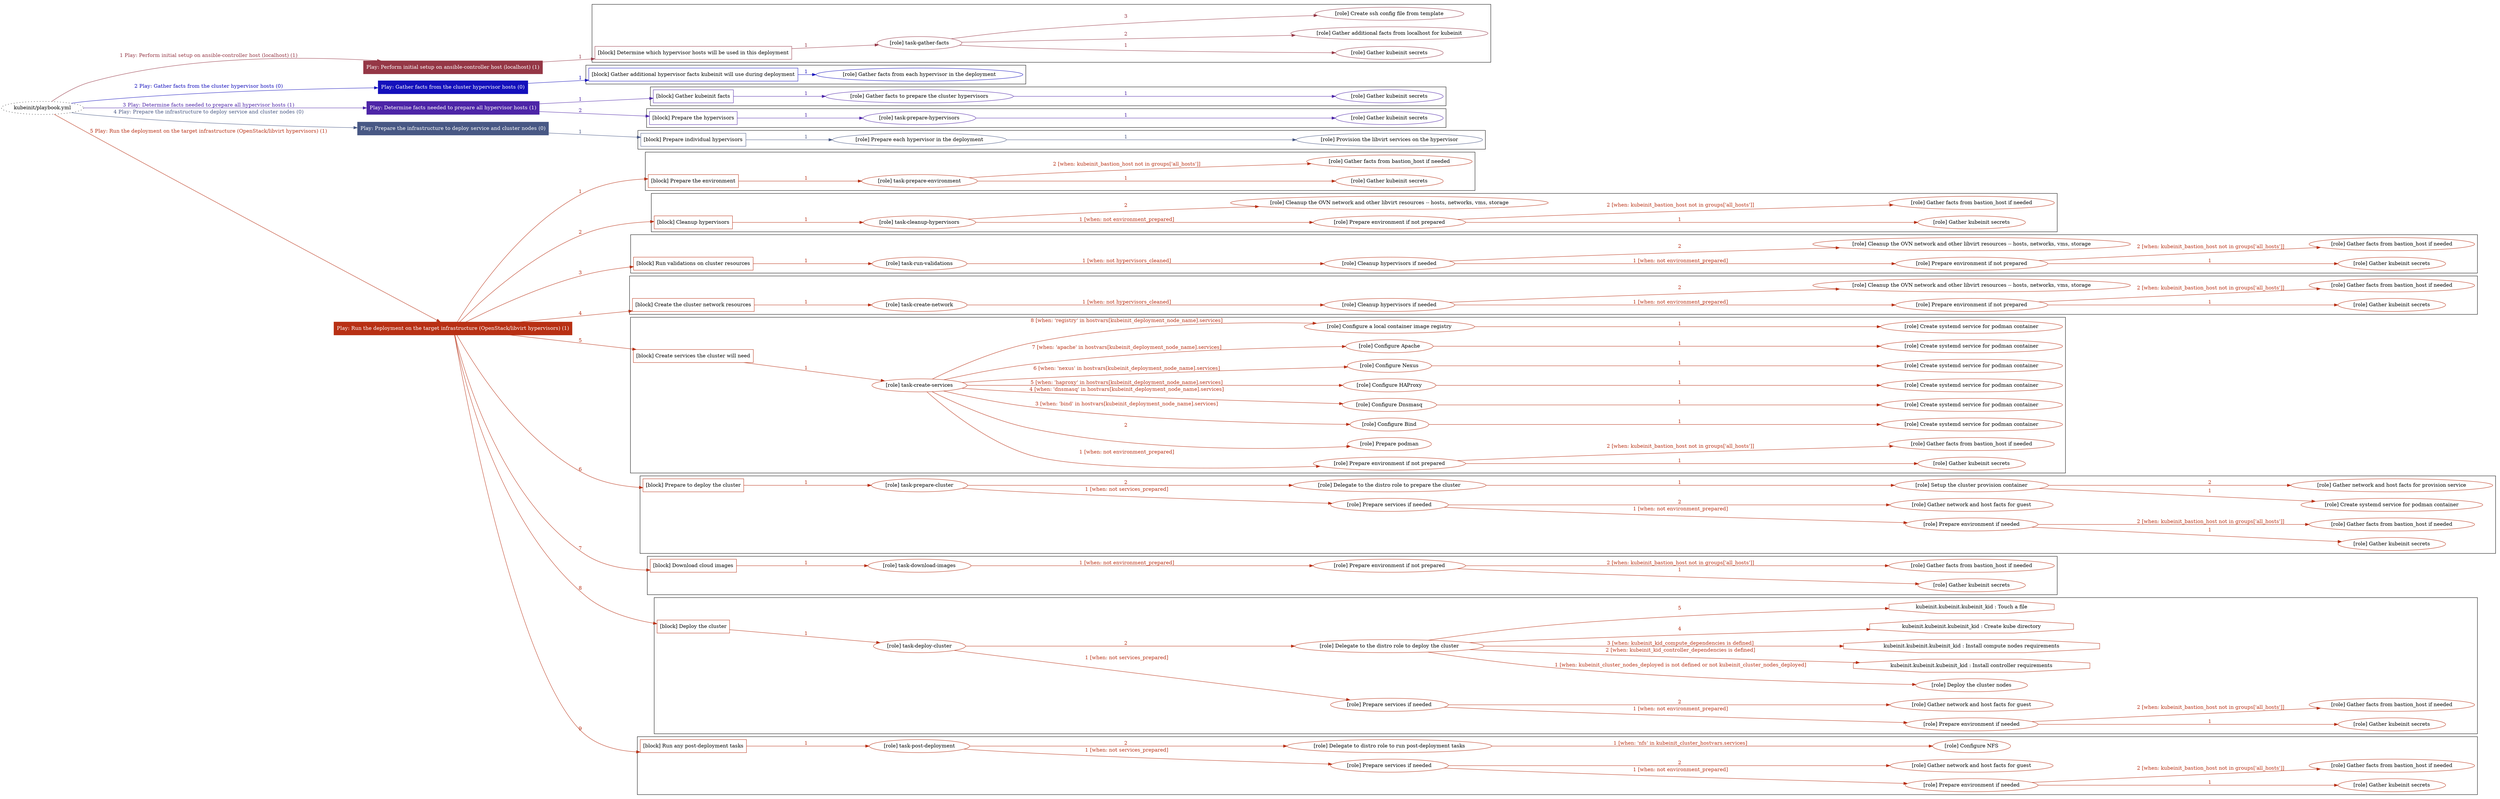 digraph {
	graph [concentrate=true ordering=in rankdir=LR ratio=fill]
	edge [esep=5 sep=10]
	"kubeinit/playbook.yml" [URL="/home/runner/work/kubeinit/kubeinit/kubeinit/playbook.yml" id=playbook_8ea7d942 style=dotted]
	"kubeinit/playbook.yml" -> play_f130d315 [label="1 Play: Perform initial setup on ansible-controller host (localhost) (1)" color="#953746" fontcolor="#953746" id=edge_play_f130d315 labeltooltip="1 Play: Perform initial setup on ansible-controller host (localhost) (1)" tooltip="1 Play: Perform initial setup on ansible-controller host (localhost) (1)"]
	subgraph "Play: Perform initial setup on ansible-controller host (localhost) (1)" {
		play_f130d315 [label="Play: Perform initial setup on ansible-controller host (localhost) (1)" URL="/home/runner/work/kubeinit/kubeinit/kubeinit/playbook.yml" color="#953746" fontcolor="#ffffff" id=play_f130d315 shape=box style=filled tooltip=localhost]
		play_f130d315 -> block_26cb4e26 [label=1 color="#953746" fontcolor="#953746" id=edge_block_26cb4e26 labeltooltip=1 tooltip=1]
		subgraph cluster_block_26cb4e26 {
			block_26cb4e26 [label="[block] Determine which hypervisor hosts will be used in this deployment" URL="/home/runner/work/kubeinit/kubeinit/kubeinit/playbook.yml" color="#953746" id=block_26cb4e26 labeltooltip="Determine which hypervisor hosts will be used in this deployment" shape=box tooltip="Determine which hypervisor hosts will be used in this deployment"]
			block_26cb4e26 -> role_0c1b9447 [label="1 " color="#953746" fontcolor="#953746" id=edge_role_0c1b9447 labeltooltip="1 " tooltip="1 "]
			subgraph "task-gather-facts" {
				role_0c1b9447 [label="[role] task-gather-facts" URL="/home/runner/work/kubeinit/kubeinit/kubeinit/playbook.yml" color="#953746" id=role_0c1b9447 tooltip="task-gather-facts"]
				role_0c1b9447 -> role_751133b8 [label="1 " color="#953746" fontcolor="#953746" id=edge_role_751133b8 labeltooltip="1 " tooltip="1 "]
				subgraph "Gather kubeinit secrets" {
					role_751133b8 [label="[role] Gather kubeinit secrets" URL="/home/runner/.ansible/collections/ansible_collections/kubeinit/kubeinit/roles/kubeinit_prepare/tasks/build_hypervisors_group.yml" color="#953746" id=role_751133b8 tooltip="Gather kubeinit secrets"]
				}
				role_0c1b9447 -> role_53ff8271 [label="2 " color="#953746" fontcolor="#953746" id=edge_role_53ff8271 labeltooltip="2 " tooltip="2 "]
				subgraph "Gather additional facts from localhost for kubeinit" {
					role_53ff8271 [label="[role] Gather additional facts from localhost for kubeinit" URL="/home/runner/.ansible/collections/ansible_collections/kubeinit/kubeinit/roles/kubeinit_prepare/tasks/build_hypervisors_group.yml" color="#953746" id=role_53ff8271 tooltip="Gather additional facts from localhost for kubeinit"]
				}
				role_0c1b9447 -> role_d61442e1 [label="3 " color="#953746" fontcolor="#953746" id=edge_role_d61442e1 labeltooltip="3 " tooltip="3 "]
				subgraph "Create ssh config file from template" {
					role_d61442e1 [label="[role] Create ssh config file from template" URL="/home/runner/.ansible/collections/ansible_collections/kubeinit/kubeinit/roles/kubeinit_prepare/tasks/build_hypervisors_group.yml" color="#953746" id=role_d61442e1 tooltip="Create ssh config file from template"]
				}
			}
		}
	}
	"kubeinit/playbook.yml" -> play_4f2919ca [label="2 Play: Gather facts from the cluster hypervisor hosts (0)" color="#1410bc" fontcolor="#1410bc" id=edge_play_4f2919ca labeltooltip="2 Play: Gather facts from the cluster hypervisor hosts (0)" tooltip="2 Play: Gather facts from the cluster hypervisor hosts (0)"]
	subgraph "Play: Gather facts from the cluster hypervisor hosts (0)" {
		play_4f2919ca [label="Play: Gather facts from the cluster hypervisor hosts (0)" URL="/home/runner/work/kubeinit/kubeinit/kubeinit/playbook.yml" color="#1410bc" fontcolor="#ffffff" id=play_4f2919ca shape=box style=filled tooltip="Play: Gather facts from the cluster hypervisor hosts (0)"]
		play_4f2919ca -> block_324ec9d0 [label=1 color="#1410bc" fontcolor="#1410bc" id=edge_block_324ec9d0 labeltooltip=1 tooltip=1]
		subgraph cluster_block_324ec9d0 {
			block_324ec9d0 [label="[block] Gather additional hypervisor facts kubeinit will use during deployment" URL="/home/runner/work/kubeinit/kubeinit/kubeinit/playbook.yml" color="#1410bc" id=block_324ec9d0 labeltooltip="Gather additional hypervisor facts kubeinit will use during deployment" shape=box tooltip="Gather additional hypervisor facts kubeinit will use during deployment"]
			block_324ec9d0 -> role_fff712f8 [label="1 " color="#1410bc" fontcolor="#1410bc" id=edge_role_fff712f8 labeltooltip="1 " tooltip="1 "]
			subgraph "Gather facts from each hypervisor in the deployment" {
				role_fff712f8 [label="[role] Gather facts from each hypervisor in the deployment" URL="/home/runner/work/kubeinit/kubeinit/kubeinit/playbook.yml" color="#1410bc" id=role_fff712f8 tooltip="Gather facts from each hypervisor in the deployment"]
			}
		}
	}
	"kubeinit/playbook.yml" -> play_ff58d202 [label="3 Play: Determine facts needed to prepare all hypervisor hosts (1)" color="#4d25a7" fontcolor="#4d25a7" id=edge_play_ff58d202 labeltooltip="3 Play: Determine facts needed to prepare all hypervisor hosts (1)" tooltip="3 Play: Determine facts needed to prepare all hypervisor hosts (1)"]
	subgraph "Play: Determine facts needed to prepare all hypervisor hosts (1)" {
		play_ff58d202 [label="Play: Determine facts needed to prepare all hypervisor hosts (1)" URL="/home/runner/work/kubeinit/kubeinit/kubeinit/playbook.yml" color="#4d25a7" fontcolor="#ffffff" id=play_ff58d202 shape=box style=filled tooltip=localhost]
		play_ff58d202 -> block_8d6ff785 [label=1 color="#4d25a7" fontcolor="#4d25a7" id=edge_block_8d6ff785 labeltooltip=1 tooltip=1]
		subgraph cluster_block_8d6ff785 {
			block_8d6ff785 [label="[block] Gather kubeinit facts" URL="/home/runner/work/kubeinit/kubeinit/kubeinit/playbook.yml" color="#4d25a7" id=block_8d6ff785 labeltooltip="Gather kubeinit facts" shape=box tooltip="Gather kubeinit facts"]
			block_8d6ff785 -> role_b87a874c [label="1 " color="#4d25a7" fontcolor="#4d25a7" id=edge_role_b87a874c labeltooltip="1 " tooltip="1 "]
			subgraph "Gather facts to prepare the cluster hypervisors" {
				role_b87a874c [label="[role] Gather facts to prepare the cluster hypervisors" URL="/home/runner/work/kubeinit/kubeinit/kubeinit/playbook.yml" color="#4d25a7" id=role_b87a874c tooltip="Gather facts to prepare the cluster hypervisors"]
				role_b87a874c -> role_85b72e4e [label="1 " color="#4d25a7" fontcolor="#4d25a7" id=edge_role_85b72e4e labeltooltip="1 " tooltip="1 "]
				subgraph "Gather kubeinit secrets" {
					role_85b72e4e [label="[role] Gather kubeinit secrets" URL="/home/runner/.ansible/collections/ansible_collections/kubeinit/kubeinit/roles/kubeinit_prepare/tasks/gather_kubeinit_facts.yml" color="#4d25a7" id=role_85b72e4e tooltip="Gather kubeinit secrets"]
				}
			}
		}
		play_ff58d202 -> block_c3bbb286 [label=2 color="#4d25a7" fontcolor="#4d25a7" id=edge_block_c3bbb286 labeltooltip=2 tooltip=2]
		subgraph cluster_block_c3bbb286 {
			block_c3bbb286 [label="[block] Prepare the hypervisors" URL="/home/runner/work/kubeinit/kubeinit/kubeinit/playbook.yml" color="#4d25a7" id=block_c3bbb286 labeltooltip="Prepare the hypervisors" shape=box tooltip="Prepare the hypervisors"]
			block_c3bbb286 -> role_7663d0de [label="1 " color="#4d25a7" fontcolor="#4d25a7" id=edge_role_7663d0de labeltooltip="1 " tooltip="1 "]
			subgraph "task-prepare-hypervisors" {
				role_7663d0de [label="[role] task-prepare-hypervisors" URL="/home/runner/work/kubeinit/kubeinit/kubeinit/playbook.yml" color="#4d25a7" id=role_7663d0de tooltip="task-prepare-hypervisors"]
				role_7663d0de -> role_f4c70a61 [label="1 " color="#4d25a7" fontcolor="#4d25a7" id=edge_role_f4c70a61 labeltooltip="1 " tooltip="1 "]
				subgraph "Gather kubeinit secrets" {
					role_f4c70a61 [label="[role] Gather kubeinit secrets" URL="/home/runner/.ansible/collections/ansible_collections/kubeinit/kubeinit/roles/kubeinit_prepare/tasks/gather_kubeinit_facts.yml" color="#4d25a7" id=role_f4c70a61 tooltip="Gather kubeinit secrets"]
				}
			}
		}
	}
	"kubeinit/playbook.yml" -> play_a305a1fb [label="4 Play: Prepare the infrastructure to deploy service and cluster nodes (0)" color="#485884" fontcolor="#485884" id=edge_play_a305a1fb labeltooltip="4 Play: Prepare the infrastructure to deploy service and cluster nodes (0)" tooltip="4 Play: Prepare the infrastructure to deploy service and cluster nodes (0)"]
	subgraph "Play: Prepare the infrastructure to deploy service and cluster nodes (0)" {
		play_a305a1fb [label="Play: Prepare the infrastructure to deploy service and cluster nodes (0)" URL="/home/runner/work/kubeinit/kubeinit/kubeinit/playbook.yml" color="#485884" fontcolor="#ffffff" id=play_a305a1fb shape=box style=filled tooltip="Play: Prepare the infrastructure to deploy service and cluster nodes (0)"]
		play_a305a1fb -> block_5b205de3 [label=1 color="#485884" fontcolor="#485884" id=edge_block_5b205de3 labeltooltip=1 tooltip=1]
		subgraph cluster_block_5b205de3 {
			block_5b205de3 [label="[block] Prepare individual hypervisors" URL="/home/runner/work/kubeinit/kubeinit/kubeinit/playbook.yml" color="#485884" id=block_5b205de3 labeltooltip="Prepare individual hypervisors" shape=box tooltip="Prepare individual hypervisors"]
			block_5b205de3 -> role_e2296b80 [label="1 " color="#485884" fontcolor="#485884" id=edge_role_e2296b80 labeltooltip="1 " tooltip="1 "]
			subgraph "Prepare each hypervisor in the deployment" {
				role_e2296b80 [label="[role] Prepare each hypervisor in the deployment" URL="/home/runner/work/kubeinit/kubeinit/kubeinit/playbook.yml" color="#485884" id=role_e2296b80 tooltip="Prepare each hypervisor in the deployment"]
				role_e2296b80 -> role_824966e6 [label="1 " color="#485884" fontcolor="#485884" id=edge_role_824966e6 labeltooltip="1 " tooltip="1 "]
				subgraph "Provision the libvirt services on the hypervisor" {
					role_824966e6 [label="[role] Provision the libvirt services on the hypervisor" URL="/home/runner/.ansible/collections/ansible_collections/kubeinit/kubeinit/roles/kubeinit_prepare/tasks/prepare_hypervisor.yml" color="#485884" id=role_824966e6 tooltip="Provision the libvirt services on the hypervisor"]
				}
			}
		}
	}
	"kubeinit/playbook.yml" -> play_93a418ee [label="5 Play: Run the deployment on the target infrastructure (OpenStack/libvirt hypervisors) (1)" color="#b83014" fontcolor="#b83014" id=edge_play_93a418ee labeltooltip="5 Play: Run the deployment on the target infrastructure (OpenStack/libvirt hypervisors) (1)" tooltip="5 Play: Run the deployment on the target infrastructure (OpenStack/libvirt hypervisors) (1)"]
	subgraph "Play: Run the deployment on the target infrastructure (OpenStack/libvirt hypervisors) (1)" {
		play_93a418ee [label="Play: Run the deployment on the target infrastructure (OpenStack/libvirt hypervisors) (1)" URL="/home/runner/work/kubeinit/kubeinit/kubeinit/playbook.yml" color="#b83014" fontcolor="#ffffff" id=play_93a418ee shape=box style=filled tooltip=localhost]
		play_93a418ee -> block_9928f734 [label=1 color="#b83014" fontcolor="#b83014" id=edge_block_9928f734 labeltooltip=1 tooltip=1]
		subgraph cluster_block_9928f734 {
			block_9928f734 [label="[block] Prepare the environment" URL="/home/runner/work/kubeinit/kubeinit/kubeinit/playbook.yml" color="#b83014" id=block_9928f734 labeltooltip="Prepare the environment" shape=box tooltip="Prepare the environment"]
			block_9928f734 -> role_8c711b90 [label="1 " color="#b83014" fontcolor="#b83014" id=edge_role_8c711b90 labeltooltip="1 " tooltip="1 "]
			subgraph "task-prepare-environment" {
				role_8c711b90 [label="[role] task-prepare-environment" URL="/home/runner/work/kubeinit/kubeinit/kubeinit/playbook.yml" color="#b83014" id=role_8c711b90 tooltip="task-prepare-environment"]
				role_8c711b90 -> role_2d9e2600 [label="1 " color="#b83014" fontcolor="#b83014" id=edge_role_2d9e2600 labeltooltip="1 " tooltip="1 "]
				subgraph "Gather kubeinit secrets" {
					role_2d9e2600 [label="[role] Gather kubeinit secrets" URL="/home/runner/.ansible/collections/ansible_collections/kubeinit/kubeinit/roles/kubeinit_prepare/tasks/gather_kubeinit_facts.yml" color="#b83014" id=role_2d9e2600 tooltip="Gather kubeinit secrets"]
				}
				role_8c711b90 -> role_d083bb68 [label="2 [when: kubeinit_bastion_host not in groups['all_hosts']]" color="#b83014" fontcolor="#b83014" id=edge_role_d083bb68 labeltooltip="2 [when: kubeinit_bastion_host not in groups['all_hosts']]" tooltip="2 [when: kubeinit_bastion_host not in groups['all_hosts']]"]
				subgraph "Gather facts from bastion_host if needed" {
					role_d083bb68 [label="[role] Gather facts from bastion_host if needed" URL="/home/runner/.ansible/collections/ansible_collections/kubeinit/kubeinit/roles/kubeinit_prepare/tasks/main.yml" color="#b83014" id=role_d083bb68 tooltip="Gather facts from bastion_host if needed"]
				}
			}
		}
		play_93a418ee -> block_9178cb59 [label=2 color="#b83014" fontcolor="#b83014" id=edge_block_9178cb59 labeltooltip=2 tooltip=2]
		subgraph cluster_block_9178cb59 {
			block_9178cb59 [label="[block] Cleanup hypervisors" URL="/home/runner/work/kubeinit/kubeinit/kubeinit/playbook.yml" color="#b83014" id=block_9178cb59 labeltooltip="Cleanup hypervisors" shape=box tooltip="Cleanup hypervisors"]
			block_9178cb59 -> role_a16bb2f3 [label="1 " color="#b83014" fontcolor="#b83014" id=edge_role_a16bb2f3 labeltooltip="1 " tooltip="1 "]
			subgraph "task-cleanup-hypervisors" {
				role_a16bb2f3 [label="[role] task-cleanup-hypervisors" URL="/home/runner/work/kubeinit/kubeinit/kubeinit/playbook.yml" color="#b83014" id=role_a16bb2f3 tooltip="task-cleanup-hypervisors"]
				role_a16bb2f3 -> role_7713ff7e [label="1 [when: not environment_prepared]" color="#b83014" fontcolor="#b83014" id=edge_role_7713ff7e labeltooltip="1 [when: not environment_prepared]" tooltip="1 [when: not environment_prepared]"]
				subgraph "Prepare environment if not prepared" {
					role_7713ff7e [label="[role] Prepare environment if not prepared" URL="/home/runner/.ansible/collections/ansible_collections/kubeinit/kubeinit/roles/kubeinit_libvirt/tasks/cleanup_hypervisors.yml" color="#b83014" id=role_7713ff7e tooltip="Prepare environment if not prepared"]
					role_7713ff7e -> role_caa78ba1 [label="1 " color="#b83014" fontcolor="#b83014" id=edge_role_caa78ba1 labeltooltip="1 " tooltip="1 "]
					subgraph "Gather kubeinit secrets" {
						role_caa78ba1 [label="[role] Gather kubeinit secrets" URL="/home/runner/.ansible/collections/ansible_collections/kubeinit/kubeinit/roles/kubeinit_prepare/tasks/gather_kubeinit_facts.yml" color="#b83014" id=role_caa78ba1 tooltip="Gather kubeinit secrets"]
					}
					role_7713ff7e -> role_649ea9d4 [label="2 [when: kubeinit_bastion_host not in groups['all_hosts']]" color="#b83014" fontcolor="#b83014" id=edge_role_649ea9d4 labeltooltip="2 [when: kubeinit_bastion_host not in groups['all_hosts']]" tooltip="2 [when: kubeinit_bastion_host not in groups['all_hosts']]"]
					subgraph "Gather facts from bastion_host if needed" {
						role_649ea9d4 [label="[role] Gather facts from bastion_host if needed" URL="/home/runner/.ansible/collections/ansible_collections/kubeinit/kubeinit/roles/kubeinit_prepare/tasks/main.yml" color="#b83014" id=role_649ea9d4 tooltip="Gather facts from bastion_host if needed"]
					}
				}
				role_a16bb2f3 -> role_163f78be [label="2 " color="#b83014" fontcolor="#b83014" id=edge_role_163f78be labeltooltip="2 " tooltip="2 "]
				subgraph "Cleanup the OVN network and other libvirt resources -- hosts, networks, vms, storage" {
					role_163f78be [label="[role] Cleanup the OVN network and other libvirt resources -- hosts, networks, vms, storage" URL="/home/runner/.ansible/collections/ansible_collections/kubeinit/kubeinit/roles/kubeinit_libvirt/tasks/cleanup_hypervisors.yml" color="#b83014" id=role_163f78be tooltip="Cleanup the OVN network and other libvirt resources -- hosts, networks, vms, storage"]
				}
			}
		}
		play_93a418ee -> block_bcd855b2 [label=3 color="#b83014" fontcolor="#b83014" id=edge_block_bcd855b2 labeltooltip=3 tooltip=3]
		subgraph cluster_block_bcd855b2 {
			block_bcd855b2 [label="[block] Run validations on cluster resources" URL="/home/runner/work/kubeinit/kubeinit/kubeinit/playbook.yml" color="#b83014" id=block_bcd855b2 labeltooltip="Run validations on cluster resources" shape=box tooltip="Run validations on cluster resources"]
			block_bcd855b2 -> role_a9ac4c28 [label="1 " color="#b83014" fontcolor="#b83014" id=edge_role_a9ac4c28 labeltooltip="1 " tooltip="1 "]
			subgraph "task-run-validations" {
				role_a9ac4c28 [label="[role] task-run-validations" URL="/home/runner/work/kubeinit/kubeinit/kubeinit/playbook.yml" color="#b83014" id=role_a9ac4c28 tooltip="task-run-validations"]
				role_a9ac4c28 -> role_0bbd8b8f [label="1 [when: not hypervisors_cleaned]" color="#b83014" fontcolor="#b83014" id=edge_role_0bbd8b8f labeltooltip="1 [when: not hypervisors_cleaned]" tooltip="1 [when: not hypervisors_cleaned]"]
				subgraph "Cleanup hypervisors if needed" {
					role_0bbd8b8f [label="[role] Cleanup hypervisors if needed" URL="/home/runner/.ansible/collections/ansible_collections/kubeinit/kubeinit/roles/kubeinit_validations/tasks/main.yml" color="#b83014" id=role_0bbd8b8f tooltip="Cleanup hypervisors if needed"]
					role_0bbd8b8f -> role_18fe506c [label="1 [when: not environment_prepared]" color="#b83014" fontcolor="#b83014" id=edge_role_18fe506c labeltooltip="1 [when: not environment_prepared]" tooltip="1 [when: not environment_prepared]"]
					subgraph "Prepare environment if not prepared" {
						role_18fe506c [label="[role] Prepare environment if not prepared" URL="/home/runner/.ansible/collections/ansible_collections/kubeinit/kubeinit/roles/kubeinit_libvirt/tasks/cleanup_hypervisors.yml" color="#b83014" id=role_18fe506c tooltip="Prepare environment if not prepared"]
						role_18fe506c -> role_3d78b1aa [label="1 " color="#b83014" fontcolor="#b83014" id=edge_role_3d78b1aa labeltooltip="1 " tooltip="1 "]
						subgraph "Gather kubeinit secrets" {
							role_3d78b1aa [label="[role] Gather kubeinit secrets" URL="/home/runner/.ansible/collections/ansible_collections/kubeinit/kubeinit/roles/kubeinit_prepare/tasks/gather_kubeinit_facts.yml" color="#b83014" id=role_3d78b1aa tooltip="Gather kubeinit secrets"]
						}
						role_18fe506c -> role_265222df [label="2 [when: kubeinit_bastion_host not in groups['all_hosts']]" color="#b83014" fontcolor="#b83014" id=edge_role_265222df labeltooltip="2 [when: kubeinit_bastion_host not in groups['all_hosts']]" tooltip="2 [when: kubeinit_bastion_host not in groups['all_hosts']]"]
						subgraph "Gather facts from bastion_host if needed" {
							role_265222df [label="[role] Gather facts from bastion_host if needed" URL="/home/runner/.ansible/collections/ansible_collections/kubeinit/kubeinit/roles/kubeinit_prepare/tasks/main.yml" color="#b83014" id=role_265222df tooltip="Gather facts from bastion_host if needed"]
						}
					}
					role_0bbd8b8f -> role_1fd99bd7 [label="2 " color="#b83014" fontcolor="#b83014" id=edge_role_1fd99bd7 labeltooltip="2 " tooltip="2 "]
					subgraph "Cleanup the OVN network and other libvirt resources -- hosts, networks, vms, storage" {
						role_1fd99bd7 [label="[role] Cleanup the OVN network and other libvirt resources -- hosts, networks, vms, storage" URL="/home/runner/.ansible/collections/ansible_collections/kubeinit/kubeinit/roles/kubeinit_libvirt/tasks/cleanup_hypervisors.yml" color="#b83014" id=role_1fd99bd7 tooltip="Cleanup the OVN network and other libvirt resources -- hosts, networks, vms, storage"]
					}
				}
			}
		}
		play_93a418ee -> block_c2d1fbe5 [label=4 color="#b83014" fontcolor="#b83014" id=edge_block_c2d1fbe5 labeltooltip=4 tooltip=4]
		subgraph cluster_block_c2d1fbe5 {
			block_c2d1fbe5 [label="[block] Create the cluster network resources" URL="/home/runner/work/kubeinit/kubeinit/kubeinit/playbook.yml" color="#b83014" id=block_c2d1fbe5 labeltooltip="Create the cluster network resources" shape=box tooltip="Create the cluster network resources"]
			block_c2d1fbe5 -> role_3846d69c [label="1 " color="#b83014" fontcolor="#b83014" id=edge_role_3846d69c labeltooltip="1 " tooltip="1 "]
			subgraph "task-create-network" {
				role_3846d69c [label="[role] task-create-network" URL="/home/runner/work/kubeinit/kubeinit/kubeinit/playbook.yml" color="#b83014" id=role_3846d69c tooltip="task-create-network"]
				role_3846d69c -> role_dd6fdd8a [label="1 [when: not hypervisors_cleaned]" color="#b83014" fontcolor="#b83014" id=edge_role_dd6fdd8a labeltooltip="1 [when: not hypervisors_cleaned]" tooltip="1 [when: not hypervisors_cleaned]"]
				subgraph "Cleanup hypervisors if needed" {
					role_dd6fdd8a [label="[role] Cleanup hypervisors if needed" URL="/home/runner/.ansible/collections/ansible_collections/kubeinit/kubeinit/roles/kubeinit_libvirt/tasks/create_network.yml" color="#b83014" id=role_dd6fdd8a tooltip="Cleanup hypervisors if needed"]
					role_dd6fdd8a -> role_17cffe3b [label="1 [when: not environment_prepared]" color="#b83014" fontcolor="#b83014" id=edge_role_17cffe3b labeltooltip="1 [when: not environment_prepared]" tooltip="1 [when: not environment_prepared]"]
					subgraph "Prepare environment if not prepared" {
						role_17cffe3b [label="[role] Prepare environment if not prepared" URL="/home/runner/.ansible/collections/ansible_collections/kubeinit/kubeinit/roles/kubeinit_libvirt/tasks/cleanup_hypervisors.yml" color="#b83014" id=role_17cffe3b tooltip="Prepare environment if not prepared"]
						role_17cffe3b -> role_0e95e396 [label="1 " color="#b83014" fontcolor="#b83014" id=edge_role_0e95e396 labeltooltip="1 " tooltip="1 "]
						subgraph "Gather kubeinit secrets" {
							role_0e95e396 [label="[role] Gather kubeinit secrets" URL="/home/runner/.ansible/collections/ansible_collections/kubeinit/kubeinit/roles/kubeinit_prepare/tasks/gather_kubeinit_facts.yml" color="#b83014" id=role_0e95e396 tooltip="Gather kubeinit secrets"]
						}
						role_17cffe3b -> role_f01aeadb [label="2 [when: kubeinit_bastion_host not in groups['all_hosts']]" color="#b83014" fontcolor="#b83014" id=edge_role_f01aeadb labeltooltip="2 [when: kubeinit_bastion_host not in groups['all_hosts']]" tooltip="2 [when: kubeinit_bastion_host not in groups['all_hosts']]"]
						subgraph "Gather facts from bastion_host if needed" {
							role_f01aeadb [label="[role] Gather facts from bastion_host if needed" URL="/home/runner/.ansible/collections/ansible_collections/kubeinit/kubeinit/roles/kubeinit_prepare/tasks/main.yml" color="#b83014" id=role_f01aeadb tooltip="Gather facts from bastion_host if needed"]
						}
					}
					role_dd6fdd8a -> role_f9331543 [label="2 " color="#b83014" fontcolor="#b83014" id=edge_role_f9331543 labeltooltip="2 " tooltip="2 "]
					subgraph "Cleanup the OVN network and other libvirt resources -- hosts, networks, vms, storage" {
						role_f9331543 [label="[role] Cleanup the OVN network and other libvirt resources -- hosts, networks, vms, storage" URL="/home/runner/.ansible/collections/ansible_collections/kubeinit/kubeinit/roles/kubeinit_libvirt/tasks/cleanup_hypervisors.yml" color="#b83014" id=role_f9331543 tooltip="Cleanup the OVN network and other libvirt resources -- hosts, networks, vms, storage"]
					}
				}
			}
		}
		play_93a418ee -> block_443d30a2 [label=5 color="#b83014" fontcolor="#b83014" id=edge_block_443d30a2 labeltooltip=5 tooltip=5]
		subgraph cluster_block_443d30a2 {
			block_443d30a2 [label="[block] Create services the cluster will need" URL="/home/runner/work/kubeinit/kubeinit/kubeinit/playbook.yml" color="#b83014" id=block_443d30a2 labeltooltip="Create services the cluster will need" shape=box tooltip="Create services the cluster will need"]
			block_443d30a2 -> role_4f622d55 [label="1 " color="#b83014" fontcolor="#b83014" id=edge_role_4f622d55 labeltooltip="1 " tooltip="1 "]
			subgraph "task-create-services" {
				role_4f622d55 [label="[role] task-create-services" URL="/home/runner/work/kubeinit/kubeinit/kubeinit/playbook.yml" color="#b83014" id=role_4f622d55 tooltip="task-create-services"]
				role_4f622d55 -> role_1326faff [label="1 [when: not environment_prepared]" color="#b83014" fontcolor="#b83014" id=edge_role_1326faff labeltooltip="1 [when: not environment_prepared]" tooltip="1 [when: not environment_prepared]"]
				subgraph "Prepare environment if not prepared" {
					role_1326faff [label="[role] Prepare environment if not prepared" URL="/home/runner/.ansible/collections/ansible_collections/kubeinit/kubeinit/roles/kubeinit_services/tasks/main.yml" color="#b83014" id=role_1326faff tooltip="Prepare environment if not prepared"]
					role_1326faff -> role_d3d9437e [label="1 " color="#b83014" fontcolor="#b83014" id=edge_role_d3d9437e labeltooltip="1 " tooltip="1 "]
					subgraph "Gather kubeinit secrets" {
						role_d3d9437e [label="[role] Gather kubeinit secrets" URL="/home/runner/.ansible/collections/ansible_collections/kubeinit/kubeinit/roles/kubeinit_prepare/tasks/gather_kubeinit_facts.yml" color="#b83014" id=role_d3d9437e tooltip="Gather kubeinit secrets"]
					}
					role_1326faff -> role_4be42d89 [label="2 [when: kubeinit_bastion_host not in groups['all_hosts']]" color="#b83014" fontcolor="#b83014" id=edge_role_4be42d89 labeltooltip="2 [when: kubeinit_bastion_host not in groups['all_hosts']]" tooltip="2 [when: kubeinit_bastion_host not in groups['all_hosts']]"]
					subgraph "Gather facts from bastion_host if needed" {
						role_4be42d89 [label="[role] Gather facts from bastion_host if needed" URL="/home/runner/.ansible/collections/ansible_collections/kubeinit/kubeinit/roles/kubeinit_prepare/tasks/main.yml" color="#b83014" id=role_4be42d89 tooltip="Gather facts from bastion_host if needed"]
					}
				}
				role_4f622d55 -> role_46195249 [label="2 " color="#b83014" fontcolor="#b83014" id=edge_role_46195249 labeltooltip="2 " tooltip="2 "]
				subgraph "Prepare podman" {
					role_46195249 [label="[role] Prepare podman" URL="/home/runner/.ansible/collections/ansible_collections/kubeinit/kubeinit/roles/kubeinit_services/tasks/00_create_service_pod.yml" color="#b83014" id=role_46195249 tooltip="Prepare podman"]
				}
				role_4f622d55 -> role_0ca06bab [label="3 [when: 'bind' in hostvars[kubeinit_deployment_node_name].services]" color="#b83014" fontcolor="#b83014" id=edge_role_0ca06bab labeltooltip="3 [when: 'bind' in hostvars[kubeinit_deployment_node_name].services]" tooltip="3 [when: 'bind' in hostvars[kubeinit_deployment_node_name].services]"]
				subgraph "Configure Bind" {
					role_0ca06bab [label="[role] Configure Bind" URL="/home/runner/.ansible/collections/ansible_collections/kubeinit/kubeinit/roles/kubeinit_services/tasks/start_services_containers.yml" color="#b83014" id=role_0ca06bab tooltip="Configure Bind"]
					role_0ca06bab -> role_bdc4b36f [label="1 " color="#b83014" fontcolor="#b83014" id=edge_role_bdc4b36f labeltooltip="1 " tooltip="1 "]
					subgraph "Create systemd service for podman container" {
						role_bdc4b36f [label="[role] Create systemd service for podman container" URL="/home/runner/.ansible/collections/ansible_collections/kubeinit/kubeinit/roles/kubeinit_bind/tasks/main.yml" color="#b83014" id=role_bdc4b36f tooltip="Create systemd service for podman container"]
					}
				}
				role_4f622d55 -> role_970a5b64 [label="4 [when: 'dnsmasq' in hostvars[kubeinit_deployment_node_name].services]" color="#b83014" fontcolor="#b83014" id=edge_role_970a5b64 labeltooltip="4 [when: 'dnsmasq' in hostvars[kubeinit_deployment_node_name].services]" tooltip="4 [when: 'dnsmasq' in hostvars[kubeinit_deployment_node_name].services]"]
				subgraph "Configure Dnsmasq" {
					role_970a5b64 [label="[role] Configure Dnsmasq" URL="/home/runner/.ansible/collections/ansible_collections/kubeinit/kubeinit/roles/kubeinit_services/tasks/start_services_containers.yml" color="#b83014" id=role_970a5b64 tooltip="Configure Dnsmasq"]
					role_970a5b64 -> role_4d1955e9 [label="1 " color="#b83014" fontcolor="#b83014" id=edge_role_4d1955e9 labeltooltip="1 " tooltip="1 "]
					subgraph "Create systemd service for podman container" {
						role_4d1955e9 [label="[role] Create systemd service for podman container" URL="/home/runner/.ansible/collections/ansible_collections/kubeinit/kubeinit/roles/kubeinit_dnsmasq/tasks/main.yml" color="#b83014" id=role_4d1955e9 tooltip="Create systemd service for podman container"]
					}
				}
				role_4f622d55 -> role_07bf081f [label="5 [when: 'haproxy' in hostvars[kubeinit_deployment_node_name].services]" color="#b83014" fontcolor="#b83014" id=edge_role_07bf081f labeltooltip="5 [when: 'haproxy' in hostvars[kubeinit_deployment_node_name].services]" tooltip="5 [when: 'haproxy' in hostvars[kubeinit_deployment_node_name].services]"]
				subgraph "Configure HAProxy" {
					role_07bf081f [label="[role] Configure HAProxy" URL="/home/runner/.ansible/collections/ansible_collections/kubeinit/kubeinit/roles/kubeinit_services/tasks/start_services_containers.yml" color="#b83014" id=role_07bf081f tooltip="Configure HAProxy"]
					role_07bf081f -> role_a07701cb [label="1 " color="#b83014" fontcolor="#b83014" id=edge_role_a07701cb labeltooltip="1 " tooltip="1 "]
					subgraph "Create systemd service for podman container" {
						role_a07701cb [label="[role] Create systemd service for podman container" URL="/home/runner/.ansible/collections/ansible_collections/kubeinit/kubeinit/roles/kubeinit_haproxy/tasks/main.yml" color="#b83014" id=role_a07701cb tooltip="Create systemd service for podman container"]
					}
				}
				role_4f622d55 -> role_59442132 [label="6 [when: 'nexus' in hostvars[kubeinit_deployment_node_name].services]" color="#b83014" fontcolor="#b83014" id=edge_role_59442132 labeltooltip="6 [when: 'nexus' in hostvars[kubeinit_deployment_node_name].services]" tooltip="6 [when: 'nexus' in hostvars[kubeinit_deployment_node_name].services]"]
				subgraph "Configure Nexus" {
					role_59442132 [label="[role] Configure Nexus" URL="/home/runner/.ansible/collections/ansible_collections/kubeinit/kubeinit/roles/kubeinit_services/tasks/start_services_containers.yml" color="#b83014" id=role_59442132 tooltip="Configure Nexus"]
					role_59442132 -> role_c87a05e3 [label="1 " color="#b83014" fontcolor="#b83014" id=edge_role_c87a05e3 labeltooltip="1 " tooltip="1 "]
					subgraph "Create systemd service for podman container" {
						role_c87a05e3 [label="[role] Create systemd service for podman container" URL="/home/runner/.ansible/collections/ansible_collections/kubeinit/kubeinit/roles/kubeinit_nexus/tasks/main.yml" color="#b83014" id=role_c87a05e3 tooltip="Create systemd service for podman container"]
					}
				}
				role_4f622d55 -> role_59f01e16 [label="7 [when: 'apache' in hostvars[kubeinit_deployment_node_name].services]" color="#b83014" fontcolor="#b83014" id=edge_role_59f01e16 labeltooltip="7 [when: 'apache' in hostvars[kubeinit_deployment_node_name].services]" tooltip="7 [when: 'apache' in hostvars[kubeinit_deployment_node_name].services]"]
				subgraph "Configure Apache" {
					role_59f01e16 [label="[role] Configure Apache" URL="/home/runner/.ansible/collections/ansible_collections/kubeinit/kubeinit/roles/kubeinit_services/tasks/start_services_containers.yml" color="#b83014" id=role_59f01e16 tooltip="Configure Apache"]
					role_59f01e16 -> role_007cabcc [label="1 " color="#b83014" fontcolor="#b83014" id=edge_role_007cabcc labeltooltip="1 " tooltip="1 "]
					subgraph "Create systemd service for podman container" {
						role_007cabcc [label="[role] Create systemd service for podman container" URL="/home/runner/.ansible/collections/ansible_collections/kubeinit/kubeinit/roles/kubeinit_apache/tasks/main.yml" color="#b83014" id=role_007cabcc tooltip="Create systemd service for podman container"]
					}
				}
				role_4f622d55 -> role_818fec3f [label="8 [when: 'registry' in hostvars[kubeinit_deployment_node_name].services]" color="#b83014" fontcolor="#b83014" id=edge_role_818fec3f labeltooltip="8 [when: 'registry' in hostvars[kubeinit_deployment_node_name].services]" tooltip="8 [when: 'registry' in hostvars[kubeinit_deployment_node_name].services]"]
				subgraph "Configure a local container image registry" {
					role_818fec3f [label="[role] Configure a local container image registry" URL="/home/runner/.ansible/collections/ansible_collections/kubeinit/kubeinit/roles/kubeinit_services/tasks/start_services_containers.yml" color="#b83014" id=role_818fec3f tooltip="Configure a local container image registry"]
					role_818fec3f -> role_b8376493 [label="1 " color="#b83014" fontcolor="#b83014" id=edge_role_b8376493 labeltooltip="1 " tooltip="1 "]
					subgraph "Create systemd service for podman container" {
						role_b8376493 [label="[role] Create systemd service for podman container" URL="/home/runner/.ansible/collections/ansible_collections/kubeinit/kubeinit/roles/kubeinit_registry/tasks/main.yml" color="#b83014" id=role_b8376493 tooltip="Create systemd service for podman container"]
					}
				}
			}
		}
		play_93a418ee -> block_7cb1aeca [label=6 color="#b83014" fontcolor="#b83014" id=edge_block_7cb1aeca labeltooltip=6 tooltip=6]
		subgraph cluster_block_7cb1aeca {
			block_7cb1aeca [label="[block] Prepare to deploy the cluster" URL="/home/runner/work/kubeinit/kubeinit/kubeinit/playbook.yml" color="#b83014" id=block_7cb1aeca labeltooltip="Prepare to deploy the cluster" shape=box tooltip="Prepare to deploy the cluster"]
			block_7cb1aeca -> role_3a369eaa [label="1 " color="#b83014" fontcolor="#b83014" id=edge_role_3a369eaa labeltooltip="1 " tooltip="1 "]
			subgraph "task-prepare-cluster" {
				role_3a369eaa [label="[role] task-prepare-cluster" URL="/home/runner/work/kubeinit/kubeinit/kubeinit/playbook.yml" color="#b83014" id=role_3a369eaa tooltip="task-prepare-cluster"]
				role_3a369eaa -> role_509f88b8 [label="1 [when: not services_prepared]" color="#b83014" fontcolor="#b83014" id=edge_role_509f88b8 labeltooltip="1 [when: not services_prepared]" tooltip="1 [when: not services_prepared]"]
				subgraph "Prepare services if needed" {
					role_509f88b8 [label="[role] Prepare services if needed" URL="/home/runner/.ansible/collections/ansible_collections/kubeinit/kubeinit/roles/kubeinit_prepare/tasks/prepare_cluster.yml" color="#b83014" id=role_509f88b8 tooltip="Prepare services if needed"]
					role_509f88b8 -> role_6cd73f66 [label="1 [when: not environment_prepared]" color="#b83014" fontcolor="#b83014" id=edge_role_6cd73f66 labeltooltip="1 [when: not environment_prepared]" tooltip="1 [when: not environment_prepared]"]
					subgraph "Prepare environment if needed" {
						role_6cd73f66 [label="[role] Prepare environment if needed" URL="/home/runner/.ansible/collections/ansible_collections/kubeinit/kubeinit/roles/kubeinit_services/tasks/prepare_services.yml" color="#b83014" id=role_6cd73f66 tooltip="Prepare environment if needed"]
						role_6cd73f66 -> role_7d1198ee [label="1 " color="#b83014" fontcolor="#b83014" id=edge_role_7d1198ee labeltooltip="1 " tooltip="1 "]
						subgraph "Gather kubeinit secrets" {
							role_7d1198ee [label="[role] Gather kubeinit secrets" URL="/home/runner/.ansible/collections/ansible_collections/kubeinit/kubeinit/roles/kubeinit_prepare/tasks/gather_kubeinit_facts.yml" color="#b83014" id=role_7d1198ee tooltip="Gather kubeinit secrets"]
						}
						role_6cd73f66 -> role_d4313382 [label="2 [when: kubeinit_bastion_host not in groups['all_hosts']]" color="#b83014" fontcolor="#b83014" id=edge_role_d4313382 labeltooltip="2 [when: kubeinit_bastion_host not in groups['all_hosts']]" tooltip="2 [when: kubeinit_bastion_host not in groups['all_hosts']]"]
						subgraph "Gather facts from bastion_host if needed" {
							role_d4313382 [label="[role] Gather facts from bastion_host if needed" URL="/home/runner/.ansible/collections/ansible_collections/kubeinit/kubeinit/roles/kubeinit_prepare/tasks/main.yml" color="#b83014" id=role_d4313382 tooltip="Gather facts from bastion_host if needed"]
						}
					}
					role_509f88b8 -> role_63665f8f [label="2 " color="#b83014" fontcolor="#b83014" id=edge_role_63665f8f labeltooltip="2 " tooltip="2 "]
					subgraph "Gather network and host facts for guest" {
						role_63665f8f [label="[role] Gather network and host facts for guest" URL="/home/runner/.ansible/collections/ansible_collections/kubeinit/kubeinit/roles/kubeinit_services/tasks/prepare_services.yml" color="#b83014" id=role_63665f8f tooltip="Gather network and host facts for guest"]
					}
				}
				role_3a369eaa -> role_cf69c579 [label="2 " color="#b83014" fontcolor="#b83014" id=edge_role_cf69c579 labeltooltip="2 " tooltip="2 "]
				subgraph "Delegate to the distro role to prepare the cluster" {
					role_cf69c579 [label="[role] Delegate to the distro role to prepare the cluster" URL="/home/runner/.ansible/collections/ansible_collections/kubeinit/kubeinit/roles/kubeinit_prepare/tasks/prepare_cluster.yml" color="#b83014" id=role_cf69c579 tooltip="Delegate to the distro role to prepare the cluster"]
					role_cf69c579 -> role_7afc973c [label="1 " color="#b83014" fontcolor="#b83014" id=edge_role_7afc973c labeltooltip="1 " tooltip="1 "]
					subgraph "Setup the cluster provision container" {
						role_7afc973c [label="[role] Setup the cluster provision container" URL="/home/runner/.ansible/collections/ansible_collections/kubeinit/kubeinit/roles/kubeinit_kid/tasks/prepare_cluster.yml" color="#b83014" id=role_7afc973c tooltip="Setup the cluster provision container"]
						role_7afc973c -> role_3565abee [label="1 " color="#b83014" fontcolor="#b83014" id=edge_role_3565abee labeltooltip="1 " tooltip="1 "]
						subgraph "Create systemd service for podman container" {
							role_3565abee [label="[role] Create systemd service for podman container" URL="/home/runner/.ansible/collections/ansible_collections/kubeinit/kubeinit/roles/kubeinit_services/tasks/create_provision_container.yml" color="#b83014" id=role_3565abee tooltip="Create systemd service for podman container"]
						}
						role_7afc973c -> role_f50e15a4 [label="2 " color="#b83014" fontcolor="#b83014" id=edge_role_f50e15a4 labeltooltip="2 " tooltip="2 "]
						subgraph "Gather network and host facts for provision service" {
							role_f50e15a4 [label="[role] Gather network and host facts for provision service" URL="/home/runner/.ansible/collections/ansible_collections/kubeinit/kubeinit/roles/kubeinit_services/tasks/create_provision_container.yml" color="#b83014" id=role_f50e15a4 tooltip="Gather network and host facts for provision service"]
						}
					}
				}
			}
		}
		play_93a418ee -> block_206ec767 [label=7 color="#b83014" fontcolor="#b83014" id=edge_block_206ec767 labeltooltip=7 tooltip=7]
		subgraph cluster_block_206ec767 {
			block_206ec767 [label="[block] Download cloud images" URL="/home/runner/work/kubeinit/kubeinit/kubeinit/playbook.yml" color="#b83014" id=block_206ec767 labeltooltip="Download cloud images" shape=box tooltip="Download cloud images"]
			block_206ec767 -> role_b44ecaa4 [label="1 " color="#b83014" fontcolor="#b83014" id=edge_role_b44ecaa4 labeltooltip="1 " tooltip="1 "]
			subgraph "task-download-images" {
				role_b44ecaa4 [label="[role] task-download-images" URL="/home/runner/work/kubeinit/kubeinit/kubeinit/playbook.yml" color="#b83014" id=role_b44ecaa4 tooltip="task-download-images"]
				role_b44ecaa4 -> role_c388e140 [label="1 [when: not environment_prepared]" color="#b83014" fontcolor="#b83014" id=edge_role_c388e140 labeltooltip="1 [when: not environment_prepared]" tooltip="1 [when: not environment_prepared]"]
				subgraph "Prepare environment if not prepared" {
					role_c388e140 [label="[role] Prepare environment if not prepared" URL="/home/runner/.ansible/collections/ansible_collections/kubeinit/kubeinit/roles/kubeinit_libvirt/tasks/download_cloud_images.yml" color="#b83014" id=role_c388e140 tooltip="Prepare environment if not prepared"]
					role_c388e140 -> role_18bd1078 [label="1 " color="#b83014" fontcolor="#b83014" id=edge_role_18bd1078 labeltooltip="1 " tooltip="1 "]
					subgraph "Gather kubeinit secrets" {
						role_18bd1078 [label="[role] Gather kubeinit secrets" URL="/home/runner/.ansible/collections/ansible_collections/kubeinit/kubeinit/roles/kubeinit_prepare/tasks/gather_kubeinit_facts.yml" color="#b83014" id=role_18bd1078 tooltip="Gather kubeinit secrets"]
					}
					role_c388e140 -> role_f36f2135 [label="2 [when: kubeinit_bastion_host not in groups['all_hosts']]" color="#b83014" fontcolor="#b83014" id=edge_role_f36f2135 labeltooltip="2 [when: kubeinit_bastion_host not in groups['all_hosts']]" tooltip="2 [when: kubeinit_bastion_host not in groups['all_hosts']]"]
					subgraph "Gather facts from bastion_host if needed" {
						role_f36f2135 [label="[role] Gather facts from bastion_host if needed" URL="/home/runner/.ansible/collections/ansible_collections/kubeinit/kubeinit/roles/kubeinit_prepare/tasks/main.yml" color="#b83014" id=role_f36f2135 tooltip="Gather facts from bastion_host if needed"]
					}
				}
			}
		}
		play_93a418ee -> block_7b962a6b [label=8 color="#b83014" fontcolor="#b83014" id=edge_block_7b962a6b labeltooltip=8 tooltip=8]
		subgraph cluster_block_7b962a6b {
			block_7b962a6b [label="[block] Deploy the cluster" URL="/home/runner/work/kubeinit/kubeinit/kubeinit/playbook.yml" color="#b83014" id=block_7b962a6b labeltooltip="Deploy the cluster" shape=box tooltip="Deploy the cluster"]
			block_7b962a6b -> role_6327a4ba [label="1 " color="#b83014" fontcolor="#b83014" id=edge_role_6327a4ba labeltooltip="1 " tooltip="1 "]
			subgraph "task-deploy-cluster" {
				role_6327a4ba [label="[role] task-deploy-cluster" URL="/home/runner/work/kubeinit/kubeinit/kubeinit/playbook.yml" color="#b83014" id=role_6327a4ba tooltip="task-deploy-cluster"]
				role_6327a4ba -> role_420d7b90 [label="1 [when: not services_prepared]" color="#b83014" fontcolor="#b83014" id=edge_role_420d7b90 labeltooltip="1 [when: not services_prepared]" tooltip="1 [when: not services_prepared]"]
				subgraph "Prepare services if needed" {
					role_420d7b90 [label="[role] Prepare services if needed" URL="/home/runner/.ansible/collections/ansible_collections/kubeinit/kubeinit/roles/kubeinit_prepare/tasks/deploy_cluster.yml" color="#b83014" id=role_420d7b90 tooltip="Prepare services if needed"]
					role_420d7b90 -> role_91762674 [label="1 [when: not environment_prepared]" color="#b83014" fontcolor="#b83014" id=edge_role_91762674 labeltooltip="1 [when: not environment_prepared]" tooltip="1 [when: not environment_prepared]"]
					subgraph "Prepare environment if needed" {
						role_91762674 [label="[role] Prepare environment if needed" URL="/home/runner/.ansible/collections/ansible_collections/kubeinit/kubeinit/roles/kubeinit_services/tasks/prepare_services.yml" color="#b83014" id=role_91762674 tooltip="Prepare environment if needed"]
						role_91762674 -> role_8b9213ab [label="1 " color="#b83014" fontcolor="#b83014" id=edge_role_8b9213ab labeltooltip="1 " tooltip="1 "]
						subgraph "Gather kubeinit secrets" {
							role_8b9213ab [label="[role] Gather kubeinit secrets" URL="/home/runner/.ansible/collections/ansible_collections/kubeinit/kubeinit/roles/kubeinit_prepare/tasks/gather_kubeinit_facts.yml" color="#b83014" id=role_8b9213ab tooltip="Gather kubeinit secrets"]
						}
						role_91762674 -> role_b7520b40 [label="2 [when: kubeinit_bastion_host not in groups['all_hosts']]" color="#b83014" fontcolor="#b83014" id=edge_role_b7520b40 labeltooltip="2 [when: kubeinit_bastion_host not in groups['all_hosts']]" tooltip="2 [when: kubeinit_bastion_host not in groups['all_hosts']]"]
						subgraph "Gather facts from bastion_host if needed" {
							role_b7520b40 [label="[role] Gather facts from bastion_host if needed" URL="/home/runner/.ansible/collections/ansible_collections/kubeinit/kubeinit/roles/kubeinit_prepare/tasks/main.yml" color="#b83014" id=role_b7520b40 tooltip="Gather facts from bastion_host if needed"]
						}
					}
					role_420d7b90 -> role_27a77652 [label="2 " color="#b83014" fontcolor="#b83014" id=edge_role_27a77652 labeltooltip="2 " tooltip="2 "]
					subgraph "Gather network and host facts for guest" {
						role_27a77652 [label="[role] Gather network and host facts for guest" URL="/home/runner/.ansible/collections/ansible_collections/kubeinit/kubeinit/roles/kubeinit_services/tasks/prepare_services.yml" color="#b83014" id=role_27a77652 tooltip="Gather network and host facts for guest"]
					}
				}
				role_6327a4ba -> role_cd51ae34 [label="2 " color="#b83014" fontcolor="#b83014" id=edge_role_cd51ae34 labeltooltip="2 " tooltip="2 "]
				subgraph "Delegate to the distro role to deploy the cluster" {
					role_cd51ae34 [label="[role] Delegate to the distro role to deploy the cluster" URL="/home/runner/.ansible/collections/ansible_collections/kubeinit/kubeinit/roles/kubeinit_prepare/tasks/deploy_cluster.yml" color="#b83014" id=role_cd51ae34 tooltip="Delegate to the distro role to deploy the cluster"]
					role_cd51ae34 -> role_c4fdefe3 [label="1 [when: kubeinit_cluster_nodes_deployed is not defined or not kubeinit_cluster_nodes_deployed]" color="#b83014" fontcolor="#b83014" id=edge_role_c4fdefe3 labeltooltip="1 [when: kubeinit_cluster_nodes_deployed is not defined or not kubeinit_cluster_nodes_deployed]" tooltip="1 [when: kubeinit_cluster_nodes_deployed is not defined or not kubeinit_cluster_nodes_deployed]"]
					subgraph "Deploy the cluster nodes" {
						role_c4fdefe3 [label="[role] Deploy the cluster nodes" URL="/home/runner/.ansible/collections/ansible_collections/kubeinit/kubeinit/roles/kubeinit_kid/tasks/main.yml" color="#b83014" id=role_c4fdefe3 tooltip="Deploy the cluster nodes"]
					}
					task_6791fd94 [label="kubeinit.kubeinit.kubeinit_kid : Install controller requirements" URL="/home/runner/.ansible/collections/ansible_collections/kubeinit/kubeinit/roles/kubeinit_kid/tasks/main.yml" color="#b83014" id=task_6791fd94 shape=octagon tooltip="kubeinit.kubeinit.kubeinit_kid : Install controller requirements"]
					role_cd51ae34 -> task_6791fd94 [label="2 [when: kubeinit_kid_controller_dependencies is defined]" color="#b83014" fontcolor="#b83014" id=edge_task_6791fd94 labeltooltip="2 [when: kubeinit_kid_controller_dependencies is defined]" tooltip="2 [when: kubeinit_kid_controller_dependencies is defined]"]
					task_eb5928b5 [label="kubeinit.kubeinit.kubeinit_kid : Install compute nodes requirements" URL="/home/runner/.ansible/collections/ansible_collections/kubeinit/kubeinit/roles/kubeinit_kid/tasks/main.yml" color="#b83014" id=task_eb5928b5 shape=octagon tooltip="kubeinit.kubeinit.kubeinit_kid : Install compute nodes requirements"]
					role_cd51ae34 -> task_eb5928b5 [label="3 [when: kubeinit_kid_compute_dependencies is defined]" color="#b83014" fontcolor="#b83014" id=edge_task_eb5928b5 labeltooltip="3 [when: kubeinit_kid_compute_dependencies is defined]" tooltip="3 [when: kubeinit_kid_compute_dependencies is defined]"]
					task_d997605c [label="kubeinit.kubeinit.kubeinit_kid : Create kube directory" URL="/home/runner/.ansible/collections/ansible_collections/kubeinit/kubeinit/roles/kubeinit_kid/tasks/main.yml" color="#b83014" id=task_d997605c shape=octagon tooltip="kubeinit.kubeinit.kubeinit_kid : Create kube directory"]
					role_cd51ae34 -> task_d997605c [label="4 " color="#b83014" fontcolor="#b83014" id=edge_task_d997605c labeltooltip="4 " tooltip="4 "]
					task_8b02b239 [label="kubeinit.kubeinit.kubeinit_kid : Touch a file" URL="/home/runner/.ansible/collections/ansible_collections/kubeinit/kubeinit/roles/kubeinit_kid/tasks/main.yml" color="#b83014" id=task_8b02b239 shape=octagon tooltip="kubeinit.kubeinit.kubeinit_kid : Touch a file"]
					role_cd51ae34 -> task_8b02b239 [label="5 " color="#b83014" fontcolor="#b83014" id=edge_task_8b02b239 labeltooltip="5 " tooltip="5 "]
				}
			}
		}
		play_93a418ee -> block_a1303117 [label=9 color="#b83014" fontcolor="#b83014" id=edge_block_a1303117 labeltooltip=9 tooltip=9]
		subgraph cluster_block_a1303117 {
			block_a1303117 [label="[block] Run any post-deployment tasks" URL="/home/runner/work/kubeinit/kubeinit/kubeinit/playbook.yml" color="#b83014" id=block_a1303117 labeltooltip="Run any post-deployment tasks" shape=box tooltip="Run any post-deployment tasks"]
			block_a1303117 -> role_92eddff4 [label="1 " color="#b83014" fontcolor="#b83014" id=edge_role_92eddff4 labeltooltip="1 " tooltip="1 "]
			subgraph "task-post-deployment" {
				role_92eddff4 [label="[role] task-post-deployment" URL="/home/runner/work/kubeinit/kubeinit/kubeinit/playbook.yml" color="#b83014" id=role_92eddff4 tooltip="task-post-deployment"]
				role_92eddff4 -> role_161c3654 [label="1 [when: not services_prepared]" color="#b83014" fontcolor="#b83014" id=edge_role_161c3654 labeltooltip="1 [when: not services_prepared]" tooltip="1 [when: not services_prepared]"]
				subgraph "Prepare services if needed" {
					role_161c3654 [label="[role] Prepare services if needed" URL="/home/runner/.ansible/collections/ansible_collections/kubeinit/kubeinit/roles/kubeinit_prepare/tasks/post_deployment.yml" color="#b83014" id=role_161c3654 tooltip="Prepare services if needed"]
					role_161c3654 -> role_cd351369 [label="1 [when: not environment_prepared]" color="#b83014" fontcolor="#b83014" id=edge_role_cd351369 labeltooltip="1 [when: not environment_prepared]" tooltip="1 [when: not environment_prepared]"]
					subgraph "Prepare environment if needed" {
						role_cd351369 [label="[role] Prepare environment if needed" URL="/home/runner/.ansible/collections/ansible_collections/kubeinit/kubeinit/roles/kubeinit_services/tasks/prepare_services.yml" color="#b83014" id=role_cd351369 tooltip="Prepare environment if needed"]
						role_cd351369 -> role_74ae3c02 [label="1 " color="#b83014" fontcolor="#b83014" id=edge_role_74ae3c02 labeltooltip="1 " tooltip="1 "]
						subgraph "Gather kubeinit secrets" {
							role_74ae3c02 [label="[role] Gather kubeinit secrets" URL="/home/runner/.ansible/collections/ansible_collections/kubeinit/kubeinit/roles/kubeinit_prepare/tasks/gather_kubeinit_facts.yml" color="#b83014" id=role_74ae3c02 tooltip="Gather kubeinit secrets"]
						}
						role_cd351369 -> role_d64abfc1 [label="2 [when: kubeinit_bastion_host not in groups['all_hosts']]" color="#b83014" fontcolor="#b83014" id=edge_role_d64abfc1 labeltooltip="2 [when: kubeinit_bastion_host not in groups['all_hosts']]" tooltip="2 [when: kubeinit_bastion_host not in groups['all_hosts']]"]
						subgraph "Gather facts from bastion_host if needed" {
							role_d64abfc1 [label="[role] Gather facts from bastion_host if needed" URL="/home/runner/.ansible/collections/ansible_collections/kubeinit/kubeinit/roles/kubeinit_prepare/tasks/main.yml" color="#b83014" id=role_d64abfc1 tooltip="Gather facts from bastion_host if needed"]
						}
					}
					role_161c3654 -> role_2dd3b8c9 [label="2 " color="#b83014" fontcolor="#b83014" id=edge_role_2dd3b8c9 labeltooltip="2 " tooltip="2 "]
					subgraph "Gather network and host facts for guest" {
						role_2dd3b8c9 [label="[role] Gather network and host facts for guest" URL="/home/runner/.ansible/collections/ansible_collections/kubeinit/kubeinit/roles/kubeinit_services/tasks/prepare_services.yml" color="#b83014" id=role_2dd3b8c9 tooltip="Gather network and host facts for guest"]
					}
				}
				role_92eddff4 -> role_36901c8e [label="2 " color="#b83014" fontcolor="#b83014" id=edge_role_36901c8e labeltooltip="2 " tooltip="2 "]
				subgraph "Delegate to distro role to run post-deployment tasks" {
					role_36901c8e [label="[role] Delegate to distro role to run post-deployment tasks" URL="/home/runner/.ansible/collections/ansible_collections/kubeinit/kubeinit/roles/kubeinit_prepare/tasks/post_deployment.yml" color="#b83014" id=role_36901c8e tooltip="Delegate to distro role to run post-deployment tasks"]
					role_36901c8e -> role_534a18e5 [label="1 [when: 'nfs' in kubeinit_cluster_hostvars.services]" color="#b83014" fontcolor="#b83014" id=edge_role_534a18e5 labeltooltip="1 [when: 'nfs' in kubeinit_cluster_hostvars.services]" tooltip="1 [when: 'nfs' in kubeinit_cluster_hostvars.services]"]
					subgraph "Configure NFS" {
						role_534a18e5 [label="[role] Configure NFS" URL="/home/runner/.ansible/collections/ansible_collections/kubeinit/kubeinit/roles/kubeinit_kid/tasks/post_deployment_tasks.yml" color="#b83014" id=role_534a18e5 tooltip="Configure NFS"]
					}
				}
			}
		}
	}
}
